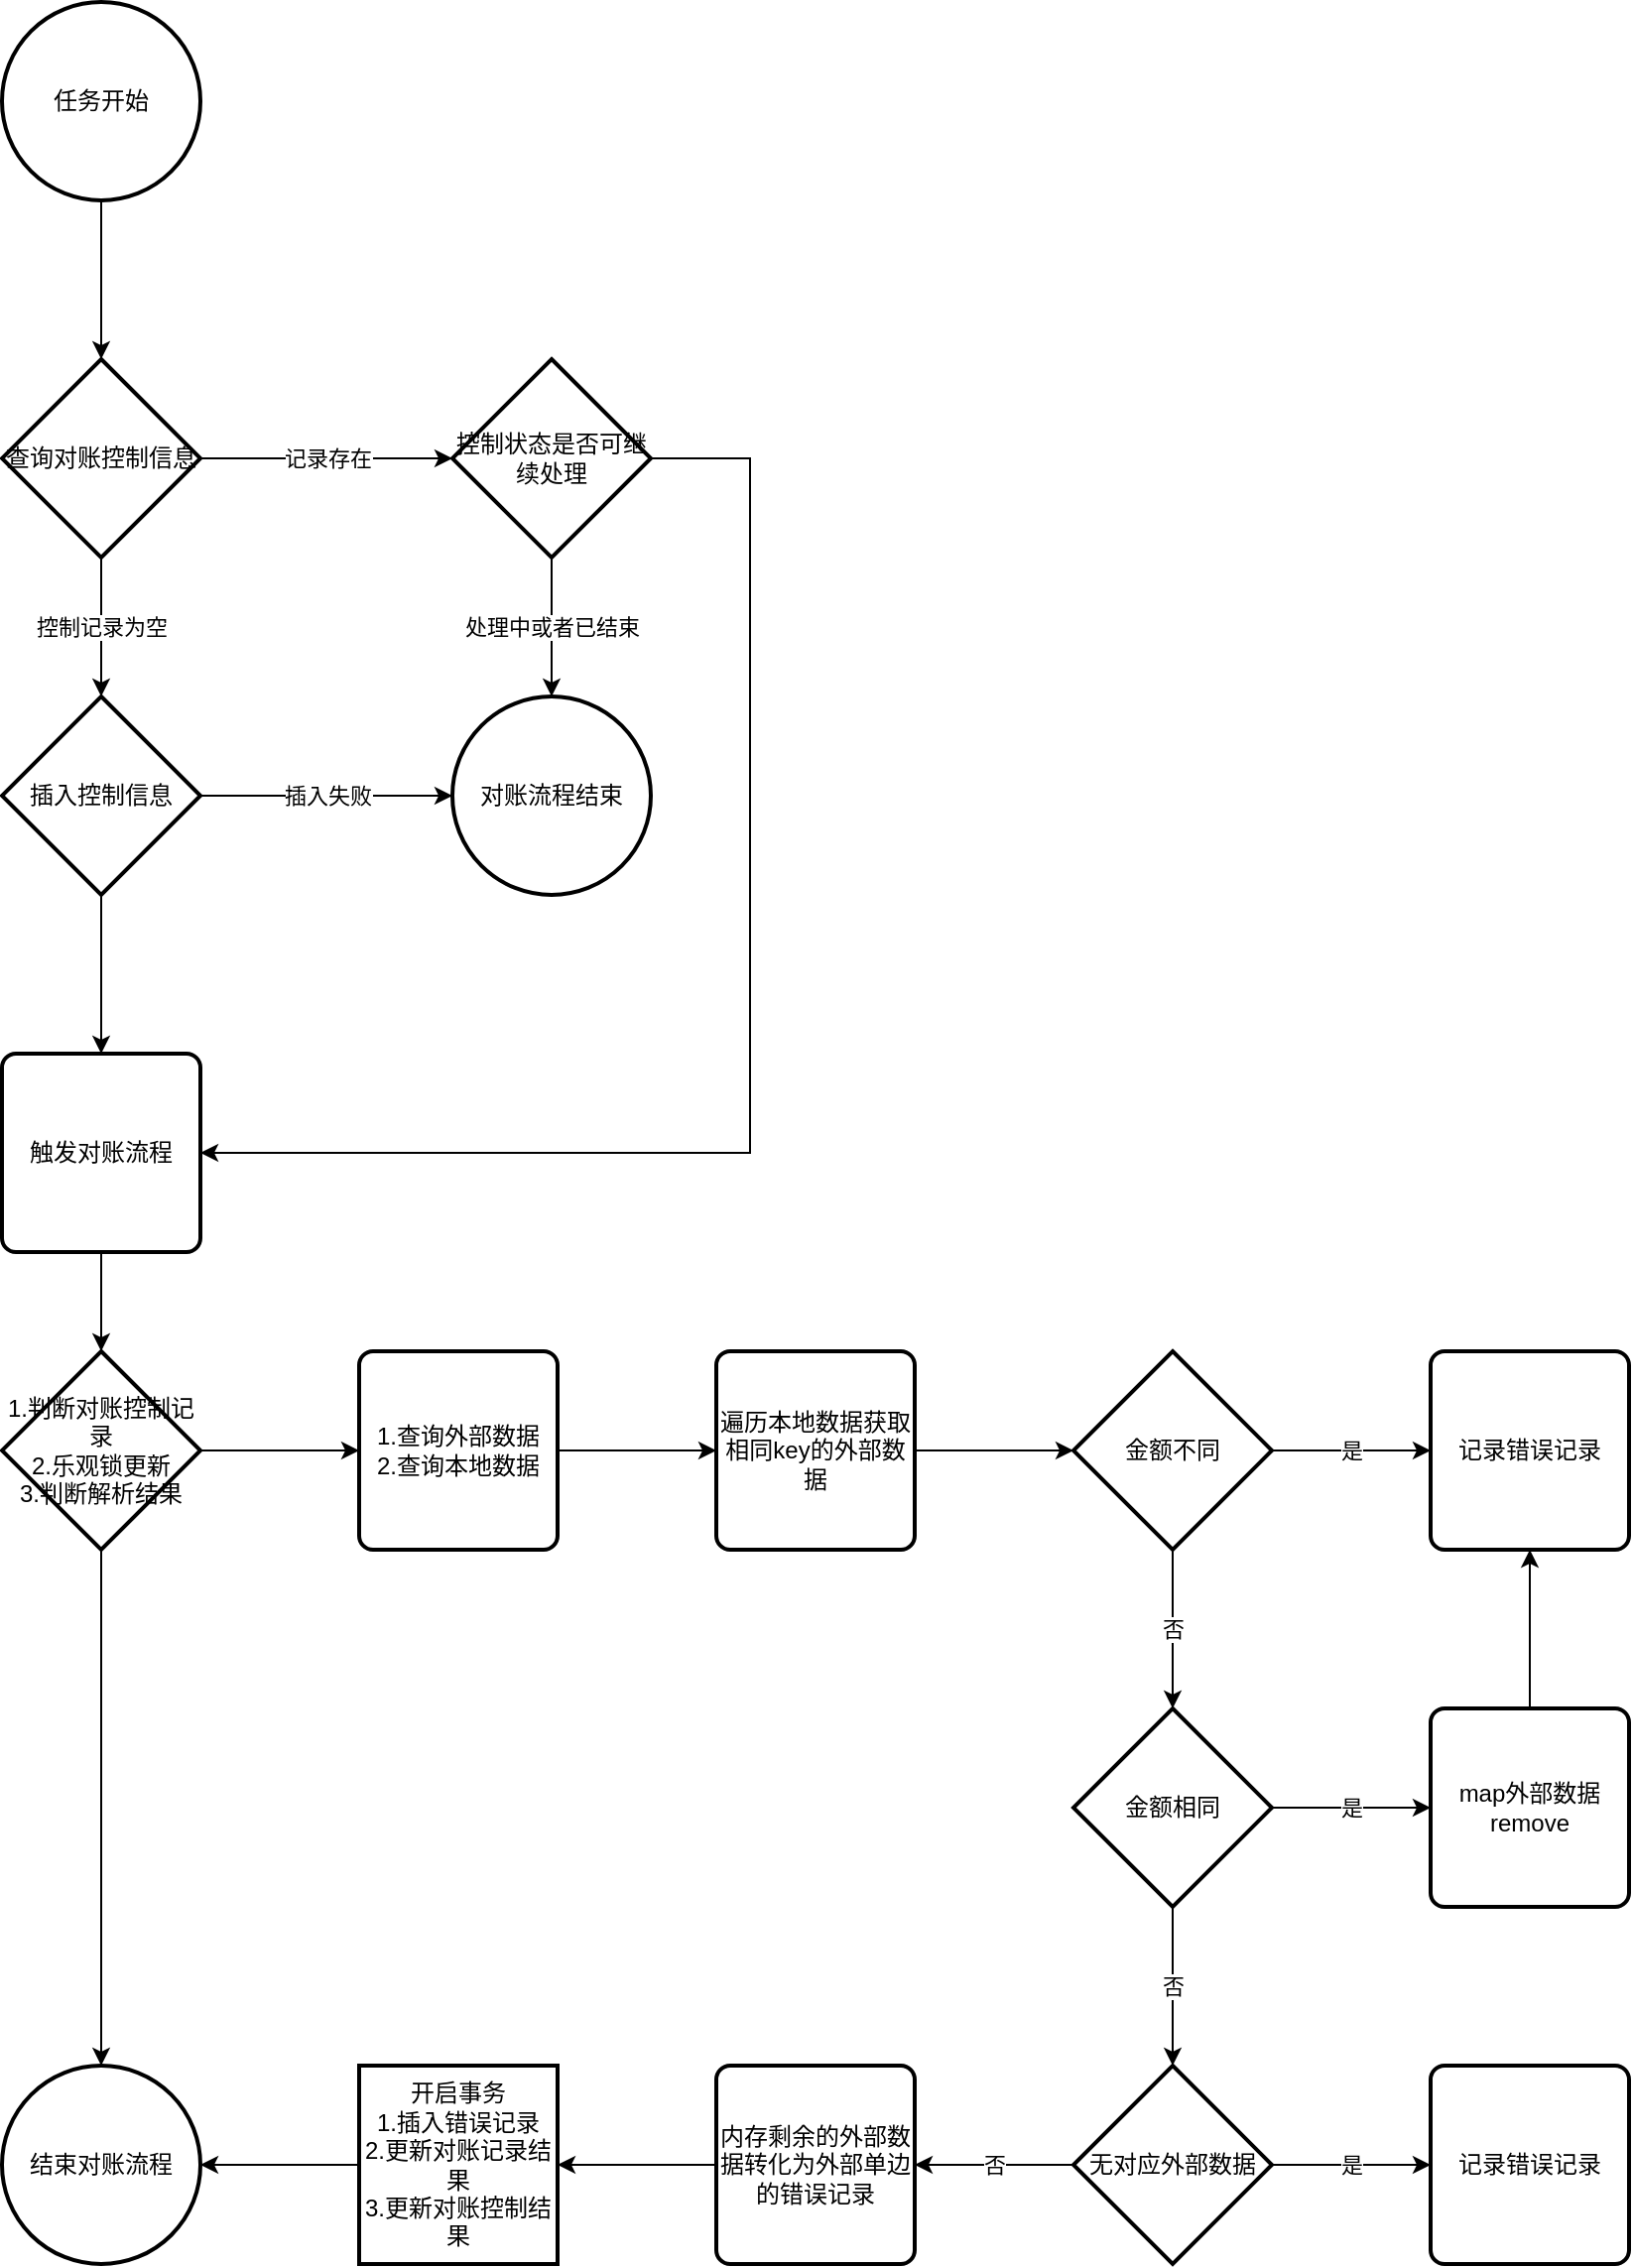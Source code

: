 <mxfile version="11.0.8" type="github"><diagram id="-w9e-e0GEL53rthxu7bP" name="第 1 页"><mxGraphModel dx="1398" dy="580" grid="1" gridSize="10" guides="1" tooltips="1" connect="1" arrows="1" fold="1" page="1" pageScale="1" pageWidth="827" pageHeight="1169" math="0" shadow="0"><root><mxCell id="0"/><mxCell id="1" parent="0"/><mxCell id="7O-L9KL2kHQlJaUhyN09-3" value="" style="edgeStyle=orthogonalEdgeStyle;rounded=0;orthogonalLoop=1;jettySize=auto;html=1;" parent="1" source="7O-L9KL2kHQlJaUhyN09-1" target="7O-L9KL2kHQlJaUhyN09-2" edge="1"><mxGeometry relative="1" as="geometry"/></mxCell><mxCell id="7O-L9KL2kHQlJaUhyN09-1" value="任务开始" style="strokeWidth=2;html=1;shape=mxgraph.flowchart.start_2;whiteSpace=wrap;" parent="1" vertex="1"><mxGeometry x="363" y="40" width="100" height="100" as="geometry"/></mxCell><mxCell id="7O-L9KL2kHQlJaUhyN09-5" value="控制记录为空" style="edgeStyle=orthogonalEdgeStyle;rounded=0;orthogonalLoop=1;jettySize=auto;html=1;" parent="1" source="7O-L9KL2kHQlJaUhyN09-2" target="7O-L9KL2kHQlJaUhyN09-4" edge="1"><mxGeometry relative="1" as="geometry"/></mxCell><mxCell id="7O-L9KL2kHQlJaUhyN09-8" value="记录存在" style="edgeStyle=orthogonalEdgeStyle;rounded=0;orthogonalLoop=1;jettySize=auto;html=1;" parent="1" source="7O-L9KL2kHQlJaUhyN09-2" target="7O-L9KL2kHQlJaUhyN09-7" edge="1"><mxGeometry relative="1" as="geometry"/></mxCell><mxCell id="7O-L9KL2kHQlJaUhyN09-2" value="查询对账控制信息" style="strokeWidth=2;html=1;shape=mxgraph.flowchart.decision;whiteSpace=wrap;fontFamily=Helvetica;fontSize=12;fontColor=#000000;align=center;strokeColor=#000000;fillColor=#ffffff;" parent="1" vertex="1"><mxGeometry x="363" y="220" width="100" height="100" as="geometry"/></mxCell><mxCell id="7O-L9KL2kHQlJaUhyN09-10" value="处理中或者已结束" style="edgeStyle=orthogonalEdgeStyle;rounded=0;orthogonalLoop=1;jettySize=auto;html=1;" parent="1" source="7O-L9KL2kHQlJaUhyN09-7" target="7O-L9KL2kHQlJaUhyN09-9" edge="1"><mxGeometry relative="1" as="geometry"><Array as="points"><mxPoint x="640" y="460"/></Array></mxGeometry></mxCell><mxCell id="7O-L9KL2kHQlJaUhyN09-36" style="edgeStyle=orthogonalEdgeStyle;rounded=0;orthogonalLoop=1;jettySize=auto;html=1;" parent="1" source="7O-L9KL2kHQlJaUhyN09-7" edge="1"><mxGeometry relative="1" as="geometry"><Array as="points"><mxPoint x="740" y="270"/><mxPoint x="740" y="620"/></Array><mxPoint x="463" y="620" as="targetPoint"/></mxGeometry></mxCell><mxCell id="7O-L9KL2kHQlJaUhyN09-7" value="控制状态是否可继续处理" style="strokeWidth=2;html=1;shape=mxgraph.flowchart.decision;whiteSpace=wrap;fontFamily=Helvetica;fontSize=12;fontColor=#000000;align=center;strokeColor=#000000;fillColor=#ffffff;" parent="1" vertex="1"><mxGeometry x="590" y="220" width="100" height="100" as="geometry"/></mxCell><mxCell id="7O-L9KL2kHQlJaUhyN09-9" value="对账流程结束" style="strokeWidth=2;html=1;shape=mxgraph.flowchart.start_2;whiteSpace=wrap;fontFamily=Helvetica;fontSize=12;fontColor=#000000;align=center;strokeColor=#000000;fillColor=#ffffff;" parent="1" vertex="1"><mxGeometry x="590" y="390" width="100" height="100" as="geometry"/></mxCell><mxCell id="7O-L9KL2kHQlJaUhyN09-38" value="" style="edgeStyle=orthogonalEdgeStyle;rounded=0;orthogonalLoop=1;jettySize=auto;html=1;" parent="1" source="7O-L9KL2kHQlJaUhyN09-21" target="7O-L9KL2kHQlJaUhyN09-37" edge="1"><mxGeometry relative="1" as="geometry"/></mxCell><mxCell id="7O-L9KL2kHQlJaUhyN09-21" value="触发对账流程" style="rounded=1;whiteSpace=wrap;html=1;absoluteArcSize=1;arcSize=14;strokeWidth=2;fontFamily=Helvetica;fontSize=12;fontColor=#000000;align=center;strokeColor=#000000;fillColor=#ffffff;" parent="1" vertex="1"><mxGeometry x="363" y="570" width="100" height="100" as="geometry"/></mxCell><mxCell id="Ue5IO9bzIkWXgCMiIXQM-27" value="" style="edgeStyle=orthogonalEdgeStyle;rounded=0;orthogonalLoop=1;jettySize=auto;html=1;" parent="1" source="7O-L9KL2kHQlJaUhyN09-37" target="Ue5IO9bzIkWXgCMiIXQM-26" edge="1"><mxGeometry relative="1" as="geometry"/></mxCell><mxCell id="rnCNSocRFhu1c_8JY1k0-4" style="edgeStyle=orthogonalEdgeStyle;rounded=0;orthogonalLoop=1;jettySize=auto;html=1;" edge="1" parent="1" source="7O-L9KL2kHQlJaUhyN09-37" target="Ue5IO9bzIkWXgCMiIXQM-46"><mxGeometry relative="1" as="geometry"/></mxCell><mxCell id="7O-L9KL2kHQlJaUhyN09-37" value="&lt;div&gt;1.判断对账控制记录&lt;/div&gt;&lt;div&gt;2.乐观锁更新&lt;/div&gt;&lt;div&gt;3.判断解析结果&lt;br&gt;&lt;/div&gt;" style="strokeWidth=2;html=1;shape=mxgraph.flowchart.decision;whiteSpace=wrap;fontFamily=Helvetica;fontSize=12;fontColor=#000000;align=center;strokeColor=#000000;fillColor=#ffffff;" parent="1" vertex="1"><mxGeometry x="363" y="720" width="100" height="100" as="geometry"/></mxCell><mxCell id="Ue5IO9bzIkWXgCMiIXQM-29" value="" style="edgeStyle=orthogonalEdgeStyle;rounded=0;orthogonalLoop=1;jettySize=auto;html=1;" parent="1" source="Ue5IO9bzIkWXgCMiIXQM-26" target="Ue5IO9bzIkWXgCMiIXQM-28" edge="1"><mxGeometry relative="1" as="geometry"/></mxCell><mxCell id="Ue5IO9bzIkWXgCMiIXQM-26" value="&lt;div&gt;1.查询外部数据&lt;/div&gt;&lt;div&gt;2.查询本地数据&lt;br&gt;&lt;/div&gt;" style="rounded=1;whiteSpace=wrap;html=1;absoluteArcSize=1;arcSize=14;strokeWidth=2;fontFamily=Helvetica;fontSize=12;fontColor=#000000;align=center;strokeColor=#000000;fillColor=#ffffff;" parent="1" vertex="1"><mxGeometry x="543" y="720" width="100" height="100" as="geometry"/></mxCell><mxCell id="Ue5IO9bzIkWXgCMiIXQM-31" value="" style="edgeStyle=orthogonalEdgeStyle;rounded=0;orthogonalLoop=1;jettySize=auto;html=1;" parent="1" source="Ue5IO9bzIkWXgCMiIXQM-28" target="Ue5IO9bzIkWXgCMiIXQM-30" edge="1"><mxGeometry relative="1" as="geometry"/></mxCell><mxCell id="Ue5IO9bzIkWXgCMiIXQM-28" value="&lt;div&gt;遍历本地数据获取相同key的外部数据&lt;/div&gt;" style="rounded=1;whiteSpace=wrap;html=1;absoluteArcSize=1;arcSize=14;strokeWidth=2;fontFamily=Helvetica;fontSize=12;fontColor=#000000;align=center;strokeColor=#000000;fillColor=#ffffff;" parent="1" vertex="1"><mxGeometry x="723" y="720" width="100" height="100" as="geometry"/></mxCell><mxCell id="Ue5IO9bzIkWXgCMiIXQM-33" value="否" style="edgeStyle=orthogonalEdgeStyle;rounded=0;orthogonalLoop=1;jettySize=auto;html=1;" parent="1" source="Ue5IO9bzIkWXgCMiIXQM-30" target="Ue5IO9bzIkWXgCMiIXQM-32" edge="1"><mxGeometry relative="1" as="geometry"/></mxCell><mxCell id="Ue5IO9bzIkWXgCMiIXQM-37" value="是" style="edgeStyle=orthogonalEdgeStyle;rounded=0;orthogonalLoop=1;jettySize=auto;html=1;" parent="1" source="Ue5IO9bzIkWXgCMiIXQM-30" target="Ue5IO9bzIkWXgCMiIXQM-36" edge="1"><mxGeometry relative="1" as="geometry"/></mxCell><mxCell id="Ue5IO9bzIkWXgCMiIXQM-30" value="金额不同" style="strokeWidth=2;html=1;shape=mxgraph.flowchart.decision;whiteSpace=wrap;fontFamily=Helvetica;fontSize=12;fontColor=#000000;align=center;strokeColor=#000000;fillColor=#ffffff;" parent="1" vertex="1"><mxGeometry x="903" y="720" width="100" height="100" as="geometry"/></mxCell><mxCell id="Ue5IO9bzIkWXgCMiIXQM-36" value="记录错误记录" style="rounded=1;whiteSpace=wrap;html=1;absoluteArcSize=1;arcSize=14;strokeWidth=2;fontFamily=Helvetica;fontSize=12;fontColor=#000000;align=center;strokeColor=#000000;fillColor=#ffffff;" parent="1" vertex="1"><mxGeometry x="1083" y="720" width="100" height="100" as="geometry"/></mxCell><mxCell id="Ue5IO9bzIkWXgCMiIXQM-35" value="否" style="edgeStyle=orthogonalEdgeStyle;rounded=0;orthogonalLoop=1;jettySize=auto;html=1;" parent="1" source="Ue5IO9bzIkWXgCMiIXQM-32" target="Ue5IO9bzIkWXgCMiIXQM-34" edge="1"><mxGeometry relative="1" as="geometry"/></mxCell><mxCell id="Ue5IO9bzIkWXgCMiIXQM-39" value="是" style="edgeStyle=orthogonalEdgeStyle;rounded=0;orthogonalLoop=1;jettySize=auto;html=1;" parent="1" source="Ue5IO9bzIkWXgCMiIXQM-32" target="Ue5IO9bzIkWXgCMiIXQM-38" edge="1"><mxGeometry relative="1" as="geometry"/></mxCell><mxCell id="Ue5IO9bzIkWXgCMiIXQM-32" value="金额相同" style="strokeWidth=2;html=1;shape=mxgraph.flowchart.decision;whiteSpace=wrap;fontFamily=Helvetica;fontSize=12;fontColor=#000000;align=center;strokeColor=#000000;fillColor=#ffffff;" parent="1" vertex="1"><mxGeometry x="903" y="900" width="100" height="100" as="geometry"/></mxCell><mxCell id="Ue5IO9bzIkWXgCMiIXQM-40" value="" style="edgeStyle=orthogonalEdgeStyle;rounded=0;orthogonalLoop=1;jettySize=auto;html=1;" parent="1" source="Ue5IO9bzIkWXgCMiIXQM-38" target="Ue5IO9bzIkWXgCMiIXQM-36" edge="1"><mxGeometry relative="1" as="geometry"/></mxCell><mxCell id="Ue5IO9bzIkWXgCMiIXQM-38" value="map外部数据remove" style="rounded=1;whiteSpace=wrap;html=1;absoluteArcSize=1;arcSize=14;strokeWidth=2;fontFamily=Helvetica;fontSize=12;fontColor=#000000;align=center;strokeColor=#000000;fillColor=#ffffff;" parent="1" vertex="1"><mxGeometry x="1083" y="900" width="100" height="100" as="geometry"/></mxCell><mxCell id="Ue5IO9bzIkWXgCMiIXQM-42" value="是" style="edgeStyle=orthogonalEdgeStyle;rounded=0;orthogonalLoop=1;jettySize=auto;html=1;" parent="1" source="Ue5IO9bzIkWXgCMiIXQM-34" target="Ue5IO9bzIkWXgCMiIXQM-41" edge="1"><mxGeometry relative="1" as="geometry"/></mxCell><mxCell id="Ue5IO9bzIkWXgCMiIXQM-44" value="否" style="edgeStyle=orthogonalEdgeStyle;rounded=0;orthogonalLoop=1;jettySize=auto;html=1;" parent="1" source="Ue5IO9bzIkWXgCMiIXQM-34" target="Ue5IO9bzIkWXgCMiIXQM-43" edge="1"><mxGeometry relative="1" as="geometry"/></mxCell><mxCell id="Ue5IO9bzIkWXgCMiIXQM-34" value="无对应外部数据" style="strokeWidth=2;html=1;shape=mxgraph.flowchart.decision;whiteSpace=wrap;fontFamily=Helvetica;fontSize=12;fontColor=#000000;align=center;strokeColor=#000000;fillColor=#ffffff;" parent="1" vertex="1"><mxGeometry x="903" y="1080" width="100" height="100" as="geometry"/></mxCell><mxCell id="_Tnf01wYiLCRWvJhrUny-2" value="" style="edgeStyle=orthogonalEdgeStyle;rounded=0;orthogonalLoop=1;jettySize=auto;html=1;" parent="1" source="Ue5IO9bzIkWXgCMiIXQM-43" target="_Tnf01wYiLCRWvJhrUny-1" edge="1"><mxGeometry relative="1" as="geometry"/></mxCell><mxCell id="Ue5IO9bzIkWXgCMiIXQM-43" value="内存剩余的外部数据转化为外部单边的错误记录" style="rounded=1;whiteSpace=wrap;html=1;absoluteArcSize=1;arcSize=14;strokeWidth=2;fontFamily=Helvetica;fontSize=12;fontColor=#000000;align=center;strokeColor=#000000;fillColor=#ffffff;" parent="1" vertex="1"><mxGeometry x="723" y="1080" width="100" height="100" as="geometry"/></mxCell><mxCell id="_Tnf01wYiLCRWvJhrUny-4" value="" style="edgeStyle=orthogonalEdgeStyle;rounded=0;orthogonalLoop=1;jettySize=auto;html=1;" parent="1" source="_Tnf01wYiLCRWvJhrUny-1" target="Ue5IO9bzIkWXgCMiIXQM-46" edge="1"><mxGeometry relative="1" as="geometry"><mxPoint x="463" y="1130" as="targetPoint"/></mxGeometry></mxCell><mxCell id="_Tnf01wYiLCRWvJhrUny-1" value="&lt;div&gt;开启事务&lt;/div&gt;&lt;div&gt;1.插入错误记录&lt;/div&gt;&lt;div&gt;2.更新对账记录结果&lt;/div&gt;&lt;div&gt;3.更新对账控制结果&lt;br&gt;&lt;/div&gt;" style="whiteSpace=wrap;html=1;aspect=fixed;fontFamily=Helvetica;fontSize=12;fontColor=#000000;align=center;strokeColor=#000000;strokeWidth=2;fillColor=#ffffff;" parent="1" vertex="1"><mxGeometry x="543" y="1080" width="100" height="100" as="geometry"/></mxCell><mxCell id="Ue5IO9bzIkWXgCMiIXQM-41" value="记录错误记录" style="rounded=1;whiteSpace=wrap;html=1;absoluteArcSize=1;arcSize=14;strokeWidth=2;fontFamily=Helvetica;fontSize=12;fontColor=#000000;align=center;strokeColor=#000000;fillColor=#ffffff;" parent="1" vertex="1"><mxGeometry x="1083" y="1080" width="100" height="100" as="geometry"/></mxCell><mxCell id="Ue5IO9bzIkWXgCMiIXQM-46" value="结束对账流程" style="strokeWidth=2;html=1;shape=mxgraph.flowchart.start_2;whiteSpace=wrap;fontFamily=Helvetica;fontSize=12;fontColor=#000000;align=center;strokeColor=#000000;fillColor=#ffffff;" parent="1" vertex="1"><mxGeometry x="363" y="1080" width="100" height="100" as="geometry"/></mxCell><mxCell id="7O-L9KL2kHQlJaUhyN09-12" value="插入失败" style="edgeStyle=orthogonalEdgeStyle;rounded=0;orthogonalLoop=1;jettySize=auto;html=1;exitX=1;exitY=0.5;exitDx=0;exitDy=0;exitPerimeter=0;" parent="1" source="7O-L9KL2kHQlJaUhyN09-4" target="7O-L9KL2kHQlJaUhyN09-9" edge="1"><mxGeometry relative="1" as="geometry"><mxPoint x="360" y="440" as="sourcePoint"/><Array as="points"/></mxGeometry></mxCell><mxCell id="7O-L9KL2kHQlJaUhyN09-33" value="" style="edgeStyle=orthogonalEdgeStyle;rounded=0;orthogonalLoop=1;jettySize=auto;html=1;" parent="1" source="7O-L9KL2kHQlJaUhyN09-4" edge="1"><mxGeometry relative="1" as="geometry"><mxPoint x="413" y="570" as="targetPoint"/></mxGeometry></mxCell><mxCell id="7O-L9KL2kHQlJaUhyN09-4" value="插入控制信息" style="strokeWidth=2;html=1;shape=mxgraph.flowchart.decision;whiteSpace=wrap;fontFamily=Helvetica;fontSize=12;fontColor=#000000;align=center;strokeColor=#000000;fillColor=#ffffff;" parent="1" vertex="1"><mxGeometry x="363" y="390" width="100" height="100" as="geometry"/></mxCell></root></mxGraphModel></diagram></mxfile>